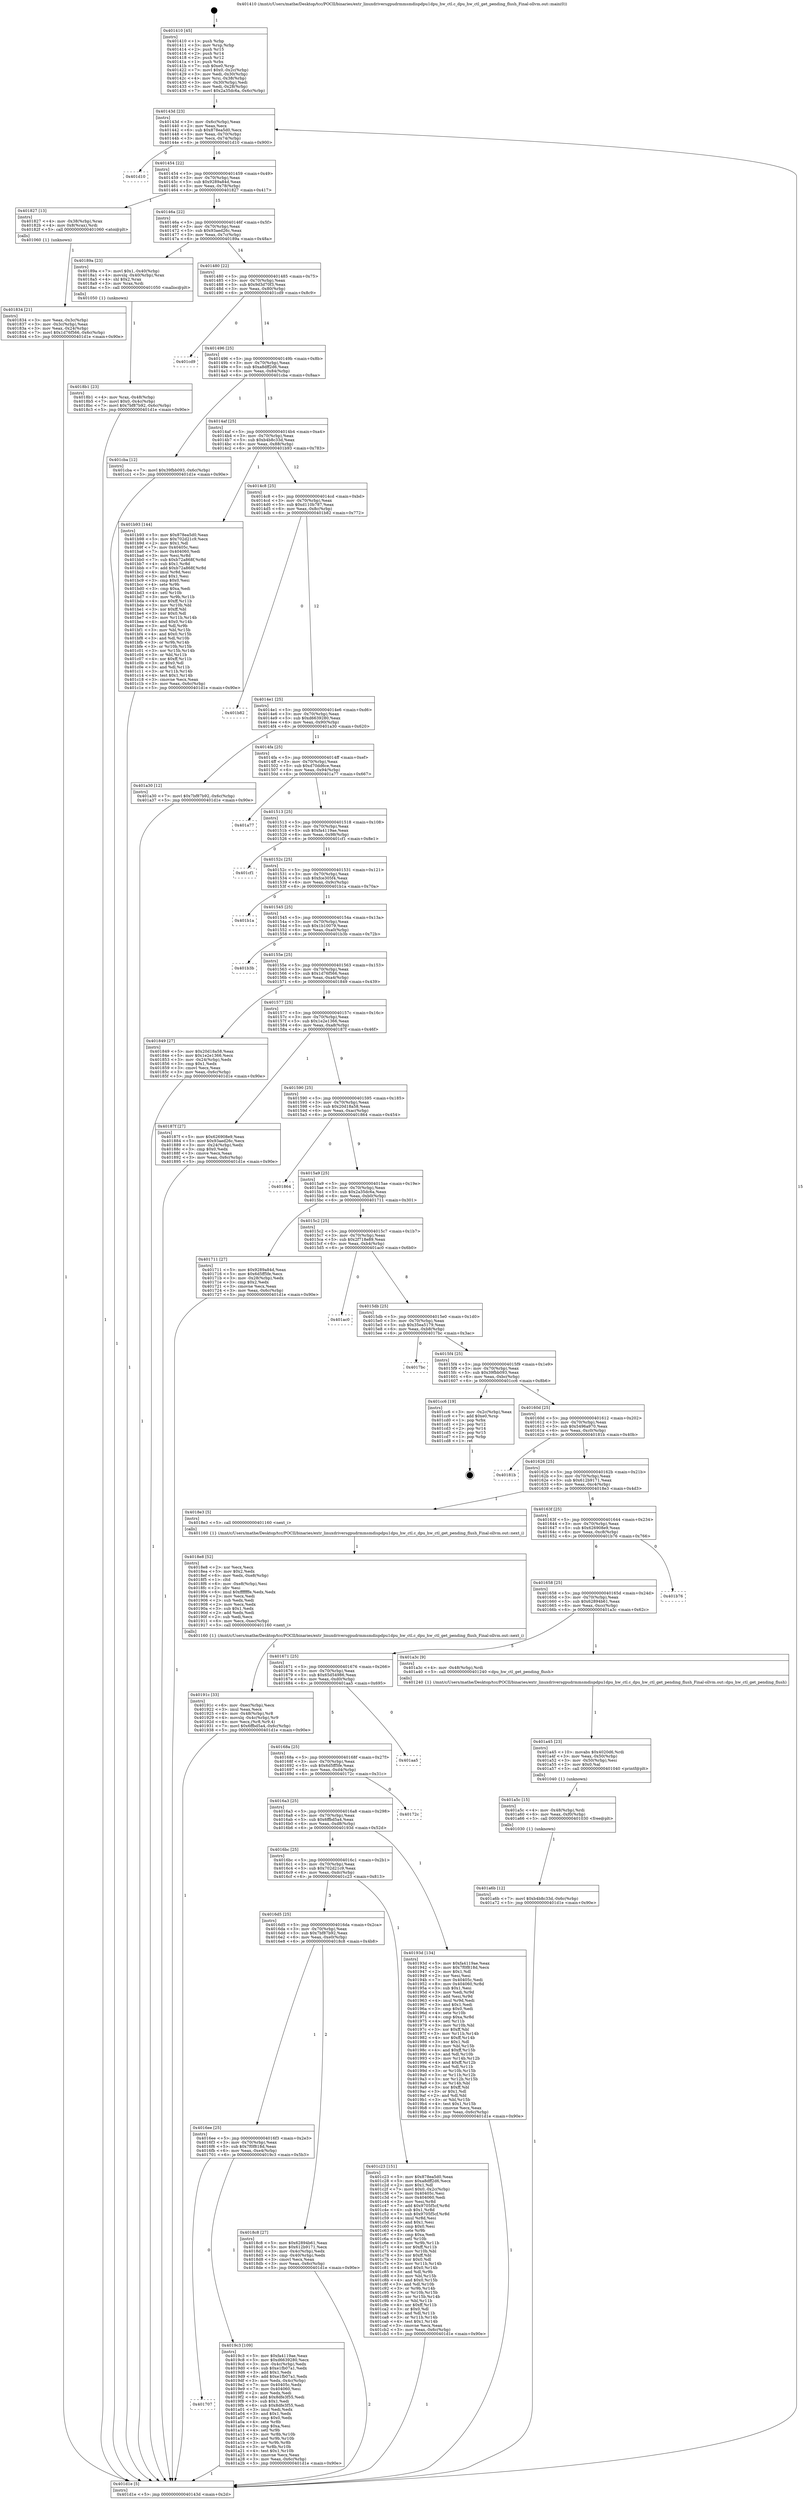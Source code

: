 digraph "0x401410" {
  label = "0x401410 (/mnt/c/Users/mathe/Desktop/tcc/POCII/binaries/extr_linuxdriversgpudrmmsmdispdpu1dpu_hw_ctl.c_dpu_hw_ctl_get_pending_flush_Final-ollvm.out::main(0))"
  labelloc = "t"
  node[shape=record]

  Entry [label="",width=0.3,height=0.3,shape=circle,fillcolor=black,style=filled]
  "0x40143d" [label="{
     0x40143d [23]\l
     | [instrs]\l
     &nbsp;&nbsp;0x40143d \<+3\>: mov -0x6c(%rbp),%eax\l
     &nbsp;&nbsp;0x401440 \<+2\>: mov %eax,%ecx\l
     &nbsp;&nbsp;0x401442 \<+6\>: sub $0x878ea5d0,%ecx\l
     &nbsp;&nbsp;0x401448 \<+3\>: mov %eax,-0x70(%rbp)\l
     &nbsp;&nbsp;0x40144b \<+3\>: mov %ecx,-0x74(%rbp)\l
     &nbsp;&nbsp;0x40144e \<+6\>: je 0000000000401d10 \<main+0x900\>\l
  }"]
  "0x401d10" [label="{
     0x401d10\l
  }", style=dashed]
  "0x401454" [label="{
     0x401454 [22]\l
     | [instrs]\l
     &nbsp;&nbsp;0x401454 \<+5\>: jmp 0000000000401459 \<main+0x49\>\l
     &nbsp;&nbsp;0x401459 \<+3\>: mov -0x70(%rbp),%eax\l
     &nbsp;&nbsp;0x40145c \<+5\>: sub $0x9289a84d,%eax\l
     &nbsp;&nbsp;0x401461 \<+3\>: mov %eax,-0x78(%rbp)\l
     &nbsp;&nbsp;0x401464 \<+6\>: je 0000000000401827 \<main+0x417\>\l
  }"]
  Exit [label="",width=0.3,height=0.3,shape=circle,fillcolor=black,style=filled,peripheries=2]
  "0x401827" [label="{
     0x401827 [13]\l
     | [instrs]\l
     &nbsp;&nbsp;0x401827 \<+4\>: mov -0x38(%rbp),%rax\l
     &nbsp;&nbsp;0x40182b \<+4\>: mov 0x8(%rax),%rdi\l
     &nbsp;&nbsp;0x40182f \<+5\>: call 0000000000401060 \<atoi@plt\>\l
     | [calls]\l
     &nbsp;&nbsp;0x401060 \{1\} (unknown)\l
  }"]
  "0x40146a" [label="{
     0x40146a [22]\l
     | [instrs]\l
     &nbsp;&nbsp;0x40146a \<+5\>: jmp 000000000040146f \<main+0x5f\>\l
     &nbsp;&nbsp;0x40146f \<+3\>: mov -0x70(%rbp),%eax\l
     &nbsp;&nbsp;0x401472 \<+5\>: sub $0x93aed26c,%eax\l
     &nbsp;&nbsp;0x401477 \<+3\>: mov %eax,-0x7c(%rbp)\l
     &nbsp;&nbsp;0x40147a \<+6\>: je 000000000040189a \<main+0x48a\>\l
  }"]
  "0x401a6b" [label="{
     0x401a6b [12]\l
     | [instrs]\l
     &nbsp;&nbsp;0x401a6b \<+7\>: movl $0xb4b8c33d,-0x6c(%rbp)\l
     &nbsp;&nbsp;0x401a72 \<+5\>: jmp 0000000000401d1e \<main+0x90e\>\l
  }"]
  "0x40189a" [label="{
     0x40189a [23]\l
     | [instrs]\l
     &nbsp;&nbsp;0x40189a \<+7\>: movl $0x1,-0x40(%rbp)\l
     &nbsp;&nbsp;0x4018a1 \<+4\>: movslq -0x40(%rbp),%rax\l
     &nbsp;&nbsp;0x4018a5 \<+4\>: shl $0x2,%rax\l
     &nbsp;&nbsp;0x4018a9 \<+3\>: mov %rax,%rdi\l
     &nbsp;&nbsp;0x4018ac \<+5\>: call 0000000000401050 \<malloc@plt\>\l
     | [calls]\l
     &nbsp;&nbsp;0x401050 \{1\} (unknown)\l
  }"]
  "0x401480" [label="{
     0x401480 [22]\l
     | [instrs]\l
     &nbsp;&nbsp;0x401480 \<+5\>: jmp 0000000000401485 \<main+0x75\>\l
     &nbsp;&nbsp;0x401485 \<+3\>: mov -0x70(%rbp),%eax\l
     &nbsp;&nbsp;0x401488 \<+5\>: sub $0x9d3d70f3,%eax\l
     &nbsp;&nbsp;0x40148d \<+3\>: mov %eax,-0x80(%rbp)\l
     &nbsp;&nbsp;0x401490 \<+6\>: je 0000000000401cd9 \<main+0x8c9\>\l
  }"]
  "0x401a5c" [label="{
     0x401a5c [15]\l
     | [instrs]\l
     &nbsp;&nbsp;0x401a5c \<+4\>: mov -0x48(%rbp),%rdi\l
     &nbsp;&nbsp;0x401a60 \<+6\>: mov %eax,-0xf0(%rbp)\l
     &nbsp;&nbsp;0x401a66 \<+5\>: call 0000000000401030 \<free@plt\>\l
     | [calls]\l
     &nbsp;&nbsp;0x401030 \{1\} (unknown)\l
  }"]
  "0x401cd9" [label="{
     0x401cd9\l
  }", style=dashed]
  "0x401496" [label="{
     0x401496 [25]\l
     | [instrs]\l
     &nbsp;&nbsp;0x401496 \<+5\>: jmp 000000000040149b \<main+0x8b\>\l
     &nbsp;&nbsp;0x40149b \<+3\>: mov -0x70(%rbp),%eax\l
     &nbsp;&nbsp;0x40149e \<+5\>: sub $0xa8dff2d6,%eax\l
     &nbsp;&nbsp;0x4014a3 \<+6\>: mov %eax,-0x84(%rbp)\l
     &nbsp;&nbsp;0x4014a9 \<+6\>: je 0000000000401cba \<main+0x8aa\>\l
  }"]
  "0x401a45" [label="{
     0x401a45 [23]\l
     | [instrs]\l
     &nbsp;&nbsp;0x401a45 \<+10\>: movabs $0x4020d6,%rdi\l
     &nbsp;&nbsp;0x401a4f \<+3\>: mov %eax,-0x50(%rbp)\l
     &nbsp;&nbsp;0x401a52 \<+3\>: mov -0x50(%rbp),%esi\l
     &nbsp;&nbsp;0x401a55 \<+2\>: mov $0x0,%al\l
     &nbsp;&nbsp;0x401a57 \<+5\>: call 0000000000401040 \<printf@plt\>\l
     | [calls]\l
     &nbsp;&nbsp;0x401040 \{1\} (unknown)\l
  }"]
  "0x401cba" [label="{
     0x401cba [12]\l
     | [instrs]\l
     &nbsp;&nbsp;0x401cba \<+7\>: movl $0x39fbb093,-0x6c(%rbp)\l
     &nbsp;&nbsp;0x401cc1 \<+5\>: jmp 0000000000401d1e \<main+0x90e\>\l
  }"]
  "0x4014af" [label="{
     0x4014af [25]\l
     | [instrs]\l
     &nbsp;&nbsp;0x4014af \<+5\>: jmp 00000000004014b4 \<main+0xa4\>\l
     &nbsp;&nbsp;0x4014b4 \<+3\>: mov -0x70(%rbp),%eax\l
     &nbsp;&nbsp;0x4014b7 \<+5\>: sub $0xb4b8c33d,%eax\l
     &nbsp;&nbsp;0x4014bc \<+6\>: mov %eax,-0x88(%rbp)\l
     &nbsp;&nbsp;0x4014c2 \<+6\>: je 0000000000401b93 \<main+0x783\>\l
  }"]
  "0x401707" [label="{
     0x401707\l
  }", style=dashed]
  "0x401b93" [label="{
     0x401b93 [144]\l
     | [instrs]\l
     &nbsp;&nbsp;0x401b93 \<+5\>: mov $0x878ea5d0,%eax\l
     &nbsp;&nbsp;0x401b98 \<+5\>: mov $0x702d21c9,%ecx\l
     &nbsp;&nbsp;0x401b9d \<+2\>: mov $0x1,%dl\l
     &nbsp;&nbsp;0x401b9f \<+7\>: mov 0x40405c,%esi\l
     &nbsp;&nbsp;0x401ba6 \<+7\>: mov 0x404060,%edi\l
     &nbsp;&nbsp;0x401bad \<+3\>: mov %esi,%r8d\l
     &nbsp;&nbsp;0x401bb0 \<+7\>: sub $0xb72a868f,%r8d\l
     &nbsp;&nbsp;0x401bb7 \<+4\>: sub $0x1,%r8d\l
     &nbsp;&nbsp;0x401bbb \<+7\>: add $0xb72a868f,%r8d\l
     &nbsp;&nbsp;0x401bc2 \<+4\>: imul %r8d,%esi\l
     &nbsp;&nbsp;0x401bc6 \<+3\>: and $0x1,%esi\l
     &nbsp;&nbsp;0x401bc9 \<+3\>: cmp $0x0,%esi\l
     &nbsp;&nbsp;0x401bcc \<+4\>: sete %r9b\l
     &nbsp;&nbsp;0x401bd0 \<+3\>: cmp $0xa,%edi\l
     &nbsp;&nbsp;0x401bd3 \<+4\>: setl %r10b\l
     &nbsp;&nbsp;0x401bd7 \<+3\>: mov %r9b,%r11b\l
     &nbsp;&nbsp;0x401bda \<+4\>: xor $0xff,%r11b\l
     &nbsp;&nbsp;0x401bde \<+3\>: mov %r10b,%bl\l
     &nbsp;&nbsp;0x401be1 \<+3\>: xor $0xff,%bl\l
     &nbsp;&nbsp;0x401be4 \<+3\>: xor $0x0,%dl\l
     &nbsp;&nbsp;0x401be7 \<+3\>: mov %r11b,%r14b\l
     &nbsp;&nbsp;0x401bea \<+4\>: and $0x0,%r14b\l
     &nbsp;&nbsp;0x401bee \<+3\>: and %dl,%r9b\l
     &nbsp;&nbsp;0x401bf1 \<+3\>: mov %bl,%r15b\l
     &nbsp;&nbsp;0x401bf4 \<+4\>: and $0x0,%r15b\l
     &nbsp;&nbsp;0x401bf8 \<+3\>: and %dl,%r10b\l
     &nbsp;&nbsp;0x401bfb \<+3\>: or %r9b,%r14b\l
     &nbsp;&nbsp;0x401bfe \<+3\>: or %r10b,%r15b\l
     &nbsp;&nbsp;0x401c01 \<+3\>: xor %r15b,%r14b\l
     &nbsp;&nbsp;0x401c04 \<+3\>: or %bl,%r11b\l
     &nbsp;&nbsp;0x401c07 \<+4\>: xor $0xff,%r11b\l
     &nbsp;&nbsp;0x401c0b \<+3\>: or $0x0,%dl\l
     &nbsp;&nbsp;0x401c0e \<+3\>: and %dl,%r11b\l
     &nbsp;&nbsp;0x401c11 \<+3\>: or %r11b,%r14b\l
     &nbsp;&nbsp;0x401c14 \<+4\>: test $0x1,%r14b\l
     &nbsp;&nbsp;0x401c18 \<+3\>: cmovne %ecx,%eax\l
     &nbsp;&nbsp;0x401c1b \<+3\>: mov %eax,-0x6c(%rbp)\l
     &nbsp;&nbsp;0x401c1e \<+5\>: jmp 0000000000401d1e \<main+0x90e\>\l
  }"]
  "0x4014c8" [label="{
     0x4014c8 [25]\l
     | [instrs]\l
     &nbsp;&nbsp;0x4014c8 \<+5\>: jmp 00000000004014cd \<main+0xbd\>\l
     &nbsp;&nbsp;0x4014cd \<+3\>: mov -0x70(%rbp),%eax\l
     &nbsp;&nbsp;0x4014d0 \<+5\>: sub $0xd110b787,%eax\l
     &nbsp;&nbsp;0x4014d5 \<+6\>: mov %eax,-0x8c(%rbp)\l
     &nbsp;&nbsp;0x4014db \<+6\>: je 0000000000401b82 \<main+0x772\>\l
  }"]
  "0x4019c3" [label="{
     0x4019c3 [109]\l
     | [instrs]\l
     &nbsp;&nbsp;0x4019c3 \<+5\>: mov $0xfa4119ae,%eax\l
     &nbsp;&nbsp;0x4019c8 \<+5\>: mov $0xd6639280,%ecx\l
     &nbsp;&nbsp;0x4019cd \<+3\>: mov -0x4c(%rbp),%edx\l
     &nbsp;&nbsp;0x4019d0 \<+6\>: sub $0xe1fb07a1,%edx\l
     &nbsp;&nbsp;0x4019d6 \<+3\>: add $0x1,%edx\l
     &nbsp;&nbsp;0x4019d9 \<+6\>: add $0xe1fb07a1,%edx\l
     &nbsp;&nbsp;0x4019df \<+3\>: mov %edx,-0x4c(%rbp)\l
     &nbsp;&nbsp;0x4019e2 \<+7\>: mov 0x40405c,%edx\l
     &nbsp;&nbsp;0x4019e9 \<+7\>: mov 0x404060,%esi\l
     &nbsp;&nbsp;0x4019f0 \<+2\>: mov %edx,%edi\l
     &nbsp;&nbsp;0x4019f2 \<+6\>: add $0x8dfe3f55,%edi\l
     &nbsp;&nbsp;0x4019f8 \<+3\>: sub $0x1,%edi\l
     &nbsp;&nbsp;0x4019fb \<+6\>: sub $0x8dfe3f55,%edi\l
     &nbsp;&nbsp;0x401a01 \<+3\>: imul %edi,%edx\l
     &nbsp;&nbsp;0x401a04 \<+3\>: and $0x1,%edx\l
     &nbsp;&nbsp;0x401a07 \<+3\>: cmp $0x0,%edx\l
     &nbsp;&nbsp;0x401a0a \<+4\>: sete %r8b\l
     &nbsp;&nbsp;0x401a0e \<+3\>: cmp $0xa,%esi\l
     &nbsp;&nbsp;0x401a11 \<+4\>: setl %r9b\l
     &nbsp;&nbsp;0x401a15 \<+3\>: mov %r8b,%r10b\l
     &nbsp;&nbsp;0x401a18 \<+3\>: and %r9b,%r10b\l
     &nbsp;&nbsp;0x401a1b \<+3\>: xor %r9b,%r8b\l
     &nbsp;&nbsp;0x401a1e \<+3\>: or %r8b,%r10b\l
     &nbsp;&nbsp;0x401a21 \<+4\>: test $0x1,%r10b\l
     &nbsp;&nbsp;0x401a25 \<+3\>: cmovne %ecx,%eax\l
     &nbsp;&nbsp;0x401a28 \<+3\>: mov %eax,-0x6c(%rbp)\l
     &nbsp;&nbsp;0x401a2b \<+5\>: jmp 0000000000401d1e \<main+0x90e\>\l
  }"]
  "0x401b82" [label="{
     0x401b82\l
  }", style=dashed]
  "0x4014e1" [label="{
     0x4014e1 [25]\l
     | [instrs]\l
     &nbsp;&nbsp;0x4014e1 \<+5\>: jmp 00000000004014e6 \<main+0xd6\>\l
     &nbsp;&nbsp;0x4014e6 \<+3\>: mov -0x70(%rbp),%eax\l
     &nbsp;&nbsp;0x4014e9 \<+5\>: sub $0xd6639280,%eax\l
     &nbsp;&nbsp;0x4014ee \<+6\>: mov %eax,-0x90(%rbp)\l
     &nbsp;&nbsp;0x4014f4 \<+6\>: je 0000000000401a30 \<main+0x620\>\l
  }"]
  "0x40191c" [label="{
     0x40191c [33]\l
     | [instrs]\l
     &nbsp;&nbsp;0x40191c \<+6\>: mov -0xec(%rbp),%ecx\l
     &nbsp;&nbsp;0x401922 \<+3\>: imul %eax,%ecx\l
     &nbsp;&nbsp;0x401925 \<+4\>: mov -0x48(%rbp),%r8\l
     &nbsp;&nbsp;0x401929 \<+4\>: movslq -0x4c(%rbp),%r9\l
     &nbsp;&nbsp;0x40192d \<+4\>: mov %ecx,(%r8,%r9,4)\l
     &nbsp;&nbsp;0x401931 \<+7\>: movl $0x6ffbd5a4,-0x6c(%rbp)\l
     &nbsp;&nbsp;0x401938 \<+5\>: jmp 0000000000401d1e \<main+0x90e\>\l
  }"]
  "0x401a30" [label="{
     0x401a30 [12]\l
     | [instrs]\l
     &nbsp;&nbsp;0x401a30 \<+7\>: movl $0x7bf87b92,-0x6c(%rbp)\l
     &nbsp;&nbsp;0x401a37 \<+5\>: jmp 0000000000401d1e \<main+0x90e\>\l
  }"]
  "0x4014fa" [label="{
     0x4014fa [25]\l
     | [instrs]\l
     &nbsp;&nbsp;0x4014fa \<+5\>: jmp 00000000004014ff \<main+0xef\>\l
     &nbsp;&nbsp;0x4014ff \<+3\>: mov -0x70(%rbp),%eax\l
     &nbsp;&nbsp;0x401502 \<+5\>: sub $0xd70dd6ce,%eax\l
     &nbsp;&nbsp;0x401507 \<+6\>: mov %eax,-0x94(%rbp)\l
     &nbsp;&nbsp;0x40150d \<+6\>: je 0000000000401a77 \<main+0x667\>\l
  }"]
  "0x4018e8" [label="{
     0x4018e8 [52]\l
     | [instrs]\l
     &nbsp;&nbsp;0x4018e8 \<+2\>: xor %ecx,%ecx\l
     &nbsp;&nbsp;0x4018ea \<+5\>: mov $0x2,%edx\l
     &nbsp;&nbsp;0x4018ef \<+6\>: mov %edx,-0xe8(%rbp)\l
     &nbsp;&nbsp;0x4018f5 \<+1\>: cltd\l
     &nbsp;&nbsp;0x4018f6 \<+6\>: mov -0xe8(%rbp),%esi\l
     &nbsp;&nbsp;0x4018fc \<+2\>: idiv %esi\l
     &nbsp;&nbsp;0x4018fe \<+6\>: imul $0xfffffffe,%edx,%edx\l
     &nbsp;&nbsp;0x401904 \<+2\>: mov %ecx,%edi\l
     &nbsp;&nbsp;0x401906 \<+2\>: sub %edx,%edi\l
     &nbsp;&nbsp;0x401908 \<+2\>: mov %ecx,%edx\l
     &nbsp;&nbsp;0x40190a \<+3\>: sub $0x1,%edx\l
     &nbsp;&nbsp;0x40190d \<+2\>: add %edx,%edi\l
     &nbsp;&nbsp;0x40190f \<+2\>: sub %edi,%ecx\l
     &nbsp;&nbsp;0x401911 \<+6\>: mov %ecx,-0xec(%rbp)\l
     &nbsp;&nbsp;0x401917 \<+5\>: call 0000000000401160 \<next_i\>\l
     | [calls]\l
     &nbsp;&nbsp;0x401160 \{1\} (/mnt/c/Users/mathe/Desktop/tcc/POCII/binaries/extr_linuxdriversgpudrmmsmdispdpu1dpu_hw_ctl.c_dpu_hw_ctl_get_pending_flush_Final-ollvm.out::next_i)\l
  }"]
  "0x401a77" [label="{
     0x401a77\l
  }", style=dashed]
  "0x401513" [label="{
     0x401513 [25]\l
     | [instrs]\l
     &nbsp;&nbsp;0x401513 \<+5\>: jmp 0000000000401518 \<main+0x108\>\l
     &nbsp;&nbsp;0x401518 \<+3\>: mov -0x70(%rbp),%eax\l
     &nbsp;&nbsp;0x40151b \<+5\>: sub $0xfa4119ae,%eax\l
     &nbsp;&nbsp;0x401520 \<+6\>: mov %eax,-0x98(%rbp)\l
     &nbsp;&nbsp;0x401526 \<+6\>: je 0000000000401cf1 \<main+0x8e1\>\l
  }"]
  "0x4016ee" [label="{
     0x4016ee [25]\l
     | [instrs]\l
     &nbsp;&nbsp;0x4016ee \<+5\>: jmp 00000000004016f3 \<main+0x2e3\>\l
     &nbsp;&nbsp;0x4016f3 \<+3\>: mov -0x70(%rbp),%eax\l
     &nbsp;&nbsp;0x4016f6 \<+5\>: sub $0x7f0f818d,%eax\l
     &nbsp;&nbsp;0x4016fb \<+6\>: mov %eax,-0xe4(%rbp)\l
     &nbsp;&nbsp;0x401701 \<+6\>: je 00000000004019c3 \<main+0x5b3\>\l
  }"]
  "0x401cf1" [label="{
     0x401cf1\l
  }", style=dashed]
  "0x40152c" [label="{
     0x40152c [25]\l
     | [instrs]\l
     &nbsp;&nbsp;0x40152c \<+5\>: jmp 0000000000401531 \<main+0x121\>\l
     &nbsp;&nbsp;0x401531 \<+3\>: mov -0x70(%rbp),%eax\l
     &nbsp;&nbsp;0x401534 \<+5\>: sub $0xfce305f4,%eax\l
     &nbsp;&nbsp;0x401539 \<+6\>: mov %eax,-0x9c(%rbp)\l
     &nbsp;&nbsp;0x40153f \<+6\>: je 0000000000401b1a \<main+0x70a\>\l
  }"]
  "0x4018c8" [label="{
     0x4018c8 [27]\l
     | [instrs]\l
     &nbsp;&nbsp;0x4018c8 \<+5\>: mov $0x62894b61,%eax\l
     &nbsp;&nbsp;0x4018cd \<+5\>: mov $0x612b9171,%ecx\l
     &nbsp;&nbsp;0x4018d2 \<+3\>: mov -0x4c(%rbp),%edx\l
     &nbsp;&nbsp;0x4018d5 \<+3\>: cmp -0x40(%rbp),%edx\l
     &nbsp;&nbsp;0x4018d8 \<+3\>: cmovl %ecx,%eax\l
     &nbsp;&nbsp;0x4018db \<+3\>: mov %eax,-0x6c(%rbp)\l
     &nbsp;&nbsp;0x4018de \<+5\>: jmp 0000000000401d1e \<main+0x90e\>\l
  }"]
  "0x401b1a" [label="{
     0x401b1a\l
  }", style=dashed]
  "0x401545" [label="{
     0x401545 [25]\l
     | [instrs]\l
     &nbsp;&nbsp;0x401545 \<+5\>: jmp 000000000040154a \<main+0x13a\>\l
     &nbsp;&nbsp;0x40154a \<+3\>: mov -0x70(%rbp),%eax\l
     &nbsp;&nbsp;0x40154d \<+5\>: sub $0x1b10079,%eax\l
     &nbsp;&nbsp;0x401552 \<+6\>: mov %eax,-0xa0(%rbp)\l
     &nbsp;&nbsp;0x401558 \<+6\>: je 0000000000401b3b \<main+0x72b\>\l
  }"]
  "0x4016d5" [label="{
     0x4016d5 [25]\l
     | [instrs]\l
     &nbsp;&nbsp;0x4016d5 \<+5\>: jmp 00000000004016da \<main+0x2ca\>\l
     &nbsp;&nbsp;0x4016da \<+3\>: mov -0x70(%rbp),%eax\l
     &nbsp;&nbsp;0x4016dd \<+5\>: sub $0x7bf87b92,%eax\l
     &nbsp;&nbsp;0x4016e2 \<+6\>: mov %eax,-0xe0(%rbp)\l
     &nbsp;&nbsp;0x4016e8 \<+6\>: je 00000000004018c8 \<main+0x4b8\>\l
  }"]
  "0x401b3b" [label="{
     0x401b3b\l
  }", style=dashed]
  "0x40155e" [label="{
     0x40155e [25]\l
     | [instrs]\l
     &nbsp;&nbsp;0x40155e \<+5\>: jmp 0000000000401563 \<main+0x153\>\l
     &nbsp;&nbsp;0x401563 \<+3\>: mov -0x70(%rbp),%eax\l
     &nbsp;&nbsp;0x401566 \<+5\>: sub $0x1d76f566,%eax\l
     &nbsp;&nbsp;0x40156b \<+6\>: mov %eax,-0xa4(%rbp)\l
     &nbsp;&nbsp;0x401571 \<+6\>: je 0000000000401849 \<main+0x439\>\l
  }"]
  "0x401c23" [label="{
     0x401c23 [151]\l
     | [instrs]\l
     &nbsp;&nbsp;0x401c23 \<+5\>: mov $0x878ea5d0,%eax\l
     &nbsp;&nbsp;0x401c28 \<+5\>: mov $0xa8dff2d6,%ecx\l
     &nbsp;&nbsp;0x401c2d \<+2\>: mov $0x1,%dl\l
     &nbsp;&nbsp;0x401c2f \<+7\>: movl $0x0,-0x2c(%rbp)\l
     &nbsp;&nbsp;0x401c36 \<+7\>: mov 0x40405c,%esi\l
     &nbsp;&nbsp;0x401c3d \<+7\>: mov 0x404060,%edi\l
     &nbsp;&nbsp;0x401c44 \<+3\>: mov %esi,%r8d\l
     &nbsp;&nbsp;0x401c47 \<+7\>: add $0x9705f5cf,%r8d\l
     &nbsp;&nbsp;0x401c4e \<+4\>: sub $0x1,%r8d\l
     &nbsp;&nbsp;0x401c52 \<+7\>: sub $0x9705f5cf,%r8d\l
     &nbsp;&nbsp;0x401c59 \<+4\>: imul %r8d,%esi\l
     &nbsp;&nbsp;0x401c5d \<+3\>: and $0x1,%esi\l
     &nbsp;&nbsp;0x401c60 \<+3\>: cmp $0x0,%esi\l
     &nbsp;&nbsp;0x401c63 \<+4\>: sete %r9b\l
     &nbsp;&nbsp;0x401c67 \<+3\>: cmp $0xa,%edi\l
     &nbsp;&nbsp;0x401c6a \<+4\>: setl %r10b\l
     &nbsp;&nbsp;0x401c6e \<+3\>: mov %r9b,%r11b\l
     &nbsp;&nbsp;0x401c71 \<+4\>: xor $0xff,%r11b\l
     &nbsp;&nbsp;0x401c75 \<+3\>: mov %r10b,%bl\l
     &nbsp;&nbsp;0x401c78 \<+3\>: xor $0xff,%bl\l
     &nbsp;&nbsp;0x401c7b \<+3\>: xor $0x0,%dl\l
     &nbsp;&nbsp;0x401c7e \<+3\>: mov %r11b,%r14b\l
     &nbsp;&nbsp;0x401c81 \<+4\>: and $0x0,%r14b\l
     &nbsp;&nbsp;0x401c85 \<+3\>: and %dl,%r9b\l
     &nbsp;&nbsp;0x401c88 \<+3\>: mov %bl,%r15b\l
     &nbsp;&nbsp;0x401c8b \<+4\>: and $0x0,%r15b\l
     &nbsp;&nbsp;0x401c8f \<+3\>: and %dl,%r10b\l
     &nbsp;&nbsp;0x401c92 \<+3\>: or %r9b,%r14b\l
     &nbsp;&nbsp;0x401c95 \<+3\>: or %r10b,%r15b\l
     &nbsp;&nbsp;0x401c98 \<+3\>: xor %r15b,%r14b\l
     &nbsp;&nbsp;0x401c9b \<+3\>: or %bl,%r11b\l
     &nbsp;&nbsp;0x401c9e \<+4\>: xor $0xff,%r11b\l
     &nbsp;&nbsp;0x401ca2 \<+3\>: or $0x0,%dl\l
     &nbsp;&nbsp;0x401ca5 \<+3\>: and %dl,%r11b\l
     &nbsp;&nbsp;0x401ca8 \<+3\>: or %r11b,%r14b\l
     &nbsp;&nbsp;0x401cab \<+4\>: test $0x1,%r14b\l
     &nbsp;&nbsp;0x401caf \<+3\>: cmovne %ecx,%eax\l
     &nbsp;&nbsp;0x401cb2 \<+3\>: mov %eax,-0x6c(%rbp)\l
     &nbsp;&nbsp;0x401cb5 \<+5\>: jmp 0000000000401d1e \<main+0x90e\>\l
  }"]
  "0x401849" [label="{
     0x401849 [27]\l
     | [instrs]\l
     &nbsp;&nbsp;0x401849 \<+5\>: mov $0x20d18a58,%eax\l
     &nbsp;&nbsp;0x40184e \<+5\>: mov $0x1e2e1366,%ecx\l
     &nbsp;&nbsp;0x401853 \<+3\>: mov -0x24(%rbp),%edx\l
     &nbsp;&nbsp;0x401856 \<+3\>: cmp $0x1,%edx\l
     &nbsp;&nbsp;0x401859 \<+3\>: cmovl %ecx,%eax\l
     &nbsp;&nbsp;0x40185c \<+3\>: mov %eax,-0x6c(%rbp)\l
     &nbsp;&nbsp;0x40185f \<+5\>: jmp 0000000000401d1e \<main+0x90e\>\l
  }"]
  "0x401577" [label="{
     0x401577 [25]\l
     | [instrs]\l
     &nbsp;&nbsp;0x401577 \<+5\>: jmp 000000000040157c \<main+0x16c\>\l
     &nbsp;&nbsp;0x40157c \<+3\>: mov -0x70(%rbp),%eax\l
     &nbsp;&nbsp;0x40157f \<+5\>: sub $0x1e2e1366,%eax\l
     &nbsp;&nbsp;0x401584 \<+6\>: mov %eax,-0xa8(%rbp)\l
     &nbsp;&nbsp;0x40158a \<+6\>: je 000000000040187f \<main+0x46f\>\l
  }"]
  "0x4016bc" [label="{
     0x4016bc [25]\l
     | [instrs]\l
     &nbsp;&nbsp;0x4016bc \<+5\>: jmp 00000000004016c1 \<main+0x2b1\>\l
     &nbsp;&nbsp;0x4016c1 \<+3\>: mov -0x70(%rbp),%eax\l
     &nbsp;&nbsp;0x4016c4 \<+5\>: sub $0x702d21c9,%eax\l
     &nbsp;&nbsp;0x4016c9 \<+6\>: mov %eax,-0xdc(%rbp)\l
     &nbsp;&nbsp;0x4016cf \<+6\>: je 0000000000401c23 \<main+0x813\>\l
  }"]
  "0x40187f" [label="{
     0x40187f [27]\l
     | [instrs]\l
     &nbsp;&nbsp;0x40187f \<+5\>: mov $0x626908e9,%eax\l
     &nbsp;&nbsp;0x401884 \<+5\>: mov $0x93aed26c,%ecx\l
     &nbsp;&nbsp;0x401889 \<+3\>: mov -0x24(%rbp),%edx\l
     &nbsp;&nbsp;0x40188c \<+3\>: cmp $0x0,%edx\l
     &nbsp;&nbsp;0x40188f \<+3\>: cmove %ecx,%eax\l
     &nbsp;&nbsp;0x401892 \<+3\>: mov %eax,-0x6c(%rbp)\l
     &nbsp;&nbsp;0x401895 \<+5\>: jmp 0000000000401d1e \<main+0x90e\>\l
  }"]
  "0x401590" [label="{
     0x401590 [25]\l
     | [instrs]\l
     &nbsp;&nbsp;0x401590 \<+5\>: jmp 0000000000401595 \<main+0x185\>\l
     &nbsp;&nbsp;0x401595 \<+3\>: mov -0x70(%rbp),%eax\l
     &nbsp;&nbsp;0x401598 \<+5\>: sub $0x20d18a58,%eax\l
     &nbsp;&nbsp;0x40159d \<+6\>: mov %eax,-0xac(%rbp)\l
     &nbsp;&nbsp;0x4015a3 \<+6\>: je 0000000000401864 \<main+0x454\>\l
  }"]
  "0x40193d" [label="{
     0x40193d [134]\l
     | [instrs]\l
     &nbsp;&nbsp;0x40193d \<+5\>: mov $0xfa4119ae,%eax\l
     &nbsp;&nbsp;0x401942 \<+5\>: mov $0x7f0f818d,%ecx\l
     &nbsp;&nbsp;0x401947 \<+2\>: mov $0x1,%dl\l
     &nbsp;&nbsp;0x401949 \<+2\>: xor %esi,%esi\l
     &nbsp;&nbsp;0x40194b \<+7\>: mov 0x40405c,%edi\l
     &nbsp;&nbsp;0x401952 \<+8\>: mov 0x404060,%r8d\l
     &nbsp;&nbsp;0x40195a \<+3\>: sub $0x1,%esi\l
     &nbsp;&nbsp;0x40195d \<+3\>: mov %edi,%r9d\l
     &nbsp;&nbsp;0x401960 \<+3\>: add %esi,%r9d\l
     &nbsp;&nbsp;0x401963 \<+4\>: imul %r9d,%edi\l
     &nbsp;&nbsp;0x401967 \<+3\>: and $0x1,%edi\l
     &nbsp;&nbsp;0x40196a \<+3\>: cmp $0x0,%edi\l
     &nbsp;&nbsp;0x40196d \<+4\>: sete %r10b\l
     &nbsp;&nbsp;0x401971 \<+4\>: cmp $0xa,%r8d\l
     &nbsp;&nbsp;0x401975 \<+4\>: setl %r11b\l
     &nbsp;&nbsp;0x401979 \<+3\>: mov %r10b,%bl\l
     &nbsp;&nbsp;0x40197c \<+3\>: xor $0xff,%bl\l
     &nbsp;&nbsp;0x40197f \<+3\>: mov %r11b,%r14b\l
     &nbsp;&nbsp;0x401982 \<+4\>: xor $0xff,%r14b\l
     &nbsp;&nbsp;0x401986 \<+3\>: xor $0x1,%dl\l
     &nbsp;&nbsp;0x401989 \<+3\>: mov %bl,%r15b\l
     &nbsp;&nbsp;0x40198c \<+4\>: and $0xff,%r15b\l
     &nbsp;&nbsp;0x401990 \<+3\>: and %dl,%r10b\l
     &nbsp;&nbsp;0x401993 \<+3\>: mov %r14b,%r12b\l
     &nbsp;&nbsp;0x401996 \<+4\>: and $0xff,%r12b\l
     &nbsp;&nbsp;0x40199a \<+3\>: and %dl,%r11b\l
     &nbsp;&nbsp;0x40199d \<+3\>: or %r10b,%r15b\l
     &nbsp;&nbsp;0x4019a0 \<+3\>: or %r11b,%r12b\l
     &nbsp;&nbsp;0x4019a3 \<+3\>: xor %r12b,%r15b\l
     &nbsp;&nbsp;0x4019a6 \<+3\>: or %r14b,%bl\l
     &nbsp;&nbsp;0x4019a9 \<+3\>: xor $0xff,%bl\l
     &nbsp;&nbsp;0x4019ac \<+3\>: or $0x1,%dl\l
     &nbsp;&nbsp;0x4019af \<+2\>: and %dl,%bl\l
     &nbsp;&nbsp;0x4019b1 \<+3\>: or %bl,%r15b\l
     &nbsp;&nbsp;0x4019b4 \<+4\>: test $0x1,%r15b\l
     &nbsp;&nbsp;0x4019b8 \<+3\>: cmovne %ecx,%eax\l
     &nbsp;&nbsp;0x4019bb \<+3\>: mov %eax,-0x6c(%rbp)\l
     &nbsp;&nbsp;0x4019be \<+5\>: jmp 0000000000401d1e \<main+0x90e\>\l
  }"]
  "0x401864" [label="{
     0x401864\l
  }", style=dashed]
  "0x4015a9" [label="{
     0x4015a9 [25]\l
     | [instrs]\l
     &nbsp;&nbsp;0x4015a9 \<+5\>: jmp 00000000004015ae \<main+0x19e\>\l
     &nbsp;&nbsp;0x4015ae \<+3\>: mov -0x70(%rbp),%eax\l
     &nbsp;&nbsp;0x4015b1 \<+5\>: sub $0x2a35dc6a,%eax\l
     &nbsp;&nbsp;0x4015b6 \<+6\>: mov %eax,-0xb0(%rbp)\l
     &nbsp;&nbsp;0x4015bc \<+6\>: je 0000000000401711 \<main+0x301\>\l
  }"]
  "0x4016a3" [label="{
     0x4016a3 [25]\l
     | [instrs]\l
     &nbsp;&nbsp;0x4016a3 \<+5\>: jmp 00000000004016a8 \<main+0x298\>\l
     &nbsp;&nbsp;0x4016a8 \<+3\>: mov -0x70(%rbp),%eax\l
     &nbsp;&nbsp;0x4016ab \<+5\>: sub $0x6ffbd5a4,%eax\l
     &nbsp;&nbsp;0x4016b0 \<+6\>: mov %eax,-0xd8(%rbp)\l
     &nbsp;&nbsp;0x4016b6 \<+6\>: je 000000000040193d \<main+0x52d\>\l
  }"]
  "0x401711" [label="{
     0x401711 [27]\l
     | [instrs]\l
     &nbsp;&nbsp;0x401711 \<+5\>: mov $0x9289a84d,%eax\l
     &nbsp;&nbsp;0x401716 \<+5\>: mov $0x6d5ff5fe,%ecx\l
     &nbsp;&nbsp;0x40171b \<+3\>: mov -0x28(%rbp),%edx\l
     &nbsp;&nbsp;0x40171e \<+3\>: cmp $0x2,%edx\l
     &nbsp;&nbsp;0x401721 \<+3\>: cmovne %ecx,%eax\l
     &nbsp;&nbsp;0x401724 \<+3\>: mov %eax,-0x6c(%rbp)\l
     &nbsp;&nbsp;0x401727 \<+5\>: jmp 0000000000401d1e \<main+0x90e\>\l
  }"]
  "0x4015c2" [label="{
     0x4015c2 [25]\l
     | [instrs]\l
     &nbsp;&nbsp;0x4015c2 \<+5\>: jmp 00000000004015c7 \<main+0x1b7\>\l
     &nbsp;&nbsp;0x4015c7 \<+3\>: mov -0x70(%rbp),%eax\l
     &nbsp;&nbsp;0x4015ca \<+5\>: sub $0x2f718e89,%eax\l
     &nbsp;&nbsp;0x4015cf \<+6\>: mov %eax,-0xb4(%rbp)\l
     &nbsp;&nbsp;0x4015d5 \<+6\>: je 0000000000401ac0 \<main+0x6b0\>\l
  }"]
  "0x401d1e" [label="{
     0x401d1e [5]\l
     | [instrs]\l
     &nbsp;&nbsp;0x401d1e \<+5\>: jmp 000000000040143d \<main+0x2d\>\l
  }"]
  "0x401410" [label="{
     0x401410 [45]\l
     | [instrs]\l
     &nbsp;&nbsp;0x401410 \<+1\>: push %rbp\l
     &nbsp;&nbsp;0x401411 \<+3\>: mov %rsp,%rbp\l
     &nbsp;&nbsp;0x401414 \<+2\>: push %r15\l
     &nbsp;&nbsp;0x401416 \<+2\>: push %r14\l
     &nbsp;&nbsp;0x401418 \<+2\>: push %r12\l
     &nbsp;&nbsp;0x40141a \<+1\>: push %rbx\l
     &nbsp;&nbsp;0x40141b \<+7\>: sub $0xe0,%rsp\l
     &nbsp;&nbsp;0x401422 \<+7\>: movl $0x0,-0x2c(%rbp)\l
     &nbsp;&nbsp;0x401429 \<+3\>: mov %edi,-0x30(%rbp)\l
     &nbsp;&nbsp;0x40142c \<+4\>: mov %rsi,-0x38(%rbp)\l
     &nbsp;&nbsp;0x401430 \<+3\>: mov -0x30(%rbp),%edi\l
     &nbsp;&nbsp;0x401433 \<+3\>: mov %edi,-0x28(%rbp)\l
     &nbsp;&nbsp;0x401436 \<+7\>: movl $0x2a35dc6a,-0x6c(%rbp)\l
  }"]
  "0x401834" [label="{
     0x401834 [21]\l
     | [instrs]\l
     &nbsp;&nbsp;0x401834 \<+3\>: mov %eax,-0x3c(%rbp)\l
     &nbsp;&nbsp;0x401837 \<+3\>: mov -0x3c(%rbp),%eax\l
     &nbsp;&nbsp;0x40183a \<+3\>: mov %eax,-0x24(%rbp)\l
     &nbsp;&nbsp;0x40183d \<+7\>: movl $0x1d76f566,-0x6c(%rbp)\l
     &nbsp;&nbsp;0x401844 \<+5\>: jmp 0000000000401d1e \<main+0x90e\>\l
  }"]
  "0x4018b1" [label="{
     0x4018b1 [23]\l
     | [instrs]\l
     &nbsp;&nbsp;0x4018b1 \<+4\>: mov %rax,-0x48(%rbp)\l
     &nbsp;&nbsp;0x4018b5 \<+7\>: movl $0x0,-0x4c(%rbp)\l
     &nbsp;&nbsp;0x4018bc \<+7\>: movl $0x7bf87b92,-0x6c(%rbp)\l
     &nbsp;&nbsp;0x4018c3 \<+5\>: jmp 0000000000401d1e \<main+0x90e\>\l
  }"]
  "0x40172c" [label="{
     0x40172c\l
  }", style=dashed]
  "0x401ac0" [label="{
     0x401ac0\l
  }", style=dashed]
  "0x4015db" [label="{
     0x4015db [25]\l
     | [instrs]\l
     &nbsp;&nbsp;0x4015db \<+5\>: jmp 00000000004015e0 \<main+0x1d0\>\l
     &nbsp;&nbsp;0x4015e0 \<+3\>: mov -0x70(%rbp),%eax\l
     &nbsp;&nbsp;0x4015e3 \<+5\>: sub $0x35ea5179,%eax\l
     &nbsp;&nbsp;0x4015e8 \<+6\>: mov %eax,-0xb8(%rbp)\l
     &nbsp;&nbsp;0x4015ee \<+6\>: je 00000000004017bc \<main+0x3ac\>\l
  }"]
  "0x40168a" [label="{
     0x40168a [25]\l
     | [instrs]\l
     &nbsp;&nbsp;0x40168a \<+5\>: jmp 000000000040168f \<main+0x27f\>\l
     &nbsp;&nbsp;0x40168f \<+3\>: mov -0x70(%rbp),%eax\l
     &nbsp;&nbsp;0x401692 \<+5\>: sub $0x6d5ff5fe,%eax\l
     &nbsp;&nbsp;0x401697 \<+6\>: mov %eax,-0xd4(%rbp)\l
     &nbsp;&nbsp;0x40169d \<+6\>: je 000000000040172c \<main+0x31c\>\l
  }"]
  "0x4017bc" [label="{
     0x4017bc\l
  }", style=dashed]
  "0x4015f4" [label="{
     0x4015f4 [25]\l
     | [instrs]\l
     &nbsp;&nbsp;0x4015f4 \<+5\>: jmp 00000000004015f9 \<main+0x1e9\>\l
     &nbsp;&nbsp;0x4015f9 \<+3\>: mov -0x70(%rbp),%eax\l
     &nbsp;&nbsp;0x4015fc \<+5\>: sub $0x39fbb093,%eax\l
     &nbsp;&nbsp;0x401601 \<+6\>: mov %eax,-0xbc(%rbp)\l
     &nbsp;&nbsp;0x401607 \<+6\>: je 0000000000401cc6 \<main+0x8b6\>\l
  }"]
  "0x401aa5" [label="{
     0x401aa5\l
  }", style=dashed]
  "0x401cc6" [label="{
     0x401cc6 [19]\l
     | [instrs]\l
     &nbsp;&nbsp;0x401cc6 \<+3\>: mov -0x2c(%rbp),%eax\l
     &nbsp;&nbsp;0x401cc9 \<+7\>: add $0xe0,%rsp\l
     &nbsp;&nbsp;0x401cd0 \<+1\>: pop %rbx\l
     &nbsp;&nbsp;0x401cd1 \<+2\>: pop %r12\l
     &nbsp;&nbsp;0x401cd3 \<+2\>: pop %r14\l
     &nbsp;&nbsp;0x401cd5 \<+2\>: pop %r15\l
     &nbsp;&nbsp;0x401cd7 \<+1\>: pop %rbp\l
     &nbsp;&nbsp;0x401cd8 \<+1\>: ret\l
  }"]
  "0x40160d" [label="{
     0x40160d [25]\l
     | [instrs]\l
     &nbsp;&nbsp;0x40160d \<+5\>: jmp 0000000000401612 \<main+0x202\>\l
     &nbsp;&nbsp;0x401612 \<+3\>: mov -0x70(%rbp),%eax\l
     &nbsp;&nbsp;0x401615 \<+5\>: sub $0x5496a970,%eax\l
     &nbsp;&nbsp;0x40161a \<+6\>: mov %eax,-0xc0(%rbp)\l
     &nbsp;&nbsp;0x401620 \<+6\>: je 000000000040181b \<main+0x40b\>\l
  }"]
  "0x401671" [label="{
     0x401671 [25]\l
     | [instrs]\l
     &nbsp;&nbsp;0x401671 \<+5\>: jmp 0000000000401676 \<main+0x266\>\l
     &nbsp;&nbsp;0x401676 \<+3\>: mov -0x70(%rbp),%eax\l
     &nbsp;&nbsp;0x401679 \<+5\>: sub $0x65d54986,%eax\l
     &nbsp;&nbsp;0x40167e \<+6\>: mov %eax,-0xd0(%rbp)\l
     &nbsp;&nbsp;0x401684 \<+6\>: je 0000000000401aa5 \<main+0x695\>\l
  }"]
  "0x40181b" [label="{
     0x40181b\l
  }", style=dashed]
  "0x401626" [label="{
     0x401626 [25]\l
     | [instrs]\l
     &nbsp;&nbsp;0x401626 \<+5\>: jmp 000000000040162b \<main+0x21b\>\l
     &nbsp;&nbsp;0x40162b \<+3\>: mov -0x70(%rbp),%eax\l
     &nbsp;&nbsp;0x40162e \<+5\>: sub $0x612b9171,%eax\l
     &nbsp;&nbsp;0x401633 \<+6\>: mov %eax,-0xc4(%rbp)\l
     &nbsp;&nbsp;0x401639 \<+6\>: je 00000000004018e3 \<main+0x4d3\>\l
  }"]
  "0x401a3c" [label="{
     0x401a3c [9]\l
     | [instrs]\l
     &nbsp;&nbsp;0x401a3c \<+4\>: mov -0x48(%rbp),%rdi\l
     &nbsp;&nbsp;0x401a40 \<+5\>: call 0000000000401240 \<dpu_hw_ctl_get_pending_flush\>\l
     | [calls]\l
     &nbsp;&nbsp;0x401240 \{1\} (/mnt/c/Users/mathe/Desktop/tcc/POCII/binaries/extr_linuxdriversgpudrmmsmdispdpu1dpu_hw_ctl.c_dpu_hw_ctl_get_pending_flush_Final-ollvm.out::dpu_hw_ctl_get_pending_flush)\l
  }"]
  "0x4018e3" [label="{
     0x4018e3 [5]\l
     | [instrs]\l
     &nbsp;&nbsp;0x4018e3 \<+5\>: call 0000000000401160 \<next_i\>\l
     | [calls]\l
     &nbsp;&nbsp;0x401160 \{1\} (/mnt/c/Users/mathe/Desktop/tcc/POCII/binaries/extr_linuxdriversgpudrmmsmdispdpu1dpu_hw_ctl.c_dpu_hw_ctl_get_pending_flush_Final-ollvm.out::next_i)\l
  }"]
  "0x40163f" [label="{
     0x40163f [25]\l
     | [instrs]\l
     &nbsp;&nbsp;0x40163f \<+5\>: jmp 0000000000401644 \<main+0x234\>\l
     &nbsp;&nbsp;0x401644 \<+3\>: mov -0x70(%rbp),%eax\l
     &nbsp;&nbsp;0x401647 \<+5\>: sub $0x626908e9,%eax\l
     &nbsp;&nbsp;0x40164c \<+6\>: mov %eax,-0xc8(%rbp)\l
     &nbsp;&nbsp;0x401652 \<+6\>: je 0000000000401b76 \<main+0x766\>\l
  }"]
  "0x401658" [label="{
     0x401658 [25]\l
     | [instrs]\l
     &nbsp;&nbsp;0x401658 \<+5\>: jmp 000000000040165d \<main+0x24d\>\l
     &nbsp;&nbsp;0x40165d \<+3\>: mov -0x70(%rbp),%eax\l
     &nbsp;&nbsp;0x401660 \<+5\>: sub $0x62894b61,%eax\l
     &nbsp;&nbsp;0x401665 \<+6\>: mov %eax,-0xcc(%rbp)\l
     &nbsp;&nbsp;0x40166b \<+6\>: je 0000000000401a3c \<main+0x62c\>\l
  }"]
  "0x401b76" [label="{
     0x401b76\l
  }", style=dashed]
  Entry -> "0x401410" [label=" 1"]
  "0x40143d" -> "0x401d10" [label=" 0"]
  "0x40143d" -> "0x401454" [label=" 16"]
  "0x401cc6" -> Exit [label=" 1"]
  "0x401454" -> "0x401827" [label=" 1"]
  "0x401454" -> "0x40146a" [label=" 15"]
  "0x401cba" -> "0x401d1e" [label=" 1"]
  "0x40146a" -> "0x40189a" [label=" 1"]
  "0x40146a" -> "0x401480" [label=" 14"]
  "0x401c23" -> "0x401d1e" [label=" 1"]
  "0x401480" -> "0x401cd9" [label=" 0"]
  "0x401480" -> "0x401496" [label=" 14"]
  "0x401b93" -> "0x401d1e" [label=" 1"]
  "0x401496" -> "0x401cba" [label=" 1"]
  "0x401496" -> "0x4014af" [label=" 13"]
  "0x401a6b" -> "0x401d1e" [label=" 1"]
  "0x4014af" -> "0x401b93" [label=" 1"]
  "0x4014af" -> "0x4014c8" [label=" 12"]
  "0x401a5c" -> "0x401a6b" [label=" 1"]
  "0x4014c8" -> "0x401b82" [label=" 0"]
  "0x4014c8" -> "0x4014e1" [label=" 12"]
  "0x401a45" -> "0x401a5c" [label=" 1"]
  "0x4014e1" -> "0x401a30" [label=" 1"]
  "0x4014e1" -> "0x4014fa" [label=" 11"]
  "0x401a30" -> "0x401d1e" [label=" 1"]
  "0x4014fa" -> "0x401a77" [label=" 0"]
  "0x4014fa" -> "0x401513" [label=" 11"]
  "0x4019c3" -> "0x401d1e" [label=" 1"]
  "0x401513" -> "0x401cf1" [label=" 0"]
  "0x401513" -> "0x40152c" [label=" 11"]
  "0x4016ee" -> "0x401707" [label=" 0"]
  "0x40152c" -> "0x401b1a" [label=" 0"]
  "0x40152c" -> "0x401545" [label=" 11"]
  "0x4016ee" -> "0x4019c3" [label=" 1"]
  "0x401545" -> "0x401b3b" [label=" 0"]
  "0x401545" -> "0x40155e" [label=" 11"]
  "0x40193d" -> "0x401d1e" [label=" 1"]
  "0x40155e" -> "0x401849" [label=" 1"]
  "0x40155e" -> "0x401577" [label=" 10"]
  "0x40191c" -> "0x401d1e" [label=" 1"]
  "0x401577" -> "0x40187f" [label=" 1"]
  "0x401577" -> "0x401590" [label=" 9"]
  "0x4018e3" -> "0x4018e8" [label=" 1"]
  "0x401590" -> "0x401864" [label=" 0"]
  "0x401590" -> "0x4015a9" [label=" 9"]
  "0x4018c8" -> "0x401d1e" [label=" 2"]
  "0x4015a9" -> "0x401711" [label=" 1"]
  "0x4015a9" -> "0x4015c2" [label=" 8"]
  "0x401711" -> "0x401d1e" [label=" 1"]
  "0x401410" -> "0x40143d" [label=" 1"]
  "0x401d1e" -> "0x40143d" [label=" 15"]
  "0x401827" -> "0x401834" [label=" 1"]
  "0x401834" -> "0x401d1e" [label=" 1"]
  "0x401849" -> "0x401d1e" [label=" 1"]
  "0x40187f" -> "0x401d1e" [label=" 1"]
  "0x40189a" -> "0x4018b1" [label=" 1"]
  "0x4018b1" -> "0x401d1e" [label=" 1"]
  "0x4016d5" -> "0x4018c8" [label=" 2"]
  "0x4015c2" -> "0x401ac0" [label=" 0"]
  "0x4015c2" -> "0x4015db" [label=" 8"]
  "0x401a3c" -> "0x401a45" [label=" 1"]
  "0x4015db" -> "0x4017bc" [label=" 0"]
  "0x4015db" -> "0x4015f4" [label=" 8"]
  "0x4016bc" -> "0x401c23" [label=" 1"]
  "0x4015f4" -> "0x401cc6" [label=" 1"]
  "0x4015f4" -> "0x40160d" [label=" 7"]
  "0x4018e8" -> "0x40191c" [label=" 1"]
  "0x40160d" -> "0x40181b" [label=" 0"]
  "0x40160d" -> "0x401626" [label=" 7"]
  "0x4016a3" -> "0x40193d" [label=" 1"]
  "0x401626" -> "0x4018e3" [label=" 1"]
  "0x401626" -> "0x40163f" [label=" 6"]
  "0x4016d5" -> "0x4016ee" [label=" 1"]
  "0x40163f" -> "0x401b76" [label=" 0"]
  "0x40163f" -> "0x401658" [label=" 6"]
  "0x40168a" -> "0x4016a3" [label=" 5"]
  "0x401658" -> "0x401a3c" [label=" 1"]
  "0x401658" -> "0x401671" [label=" 5"]
  "0x4016a3" -> "0x4016bc" [label=" 4"]
  "0x401671" -> "0x401aa5" [label=" 0"]
  "0x401671" -> "0x40168a" [label=" 5"]
  "0x4016bc" -> "0x4016d5" [label=" 3"]
  "0x40168a" -> "0x40172c" [label=" 0"]
}
